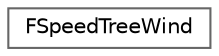 digraph "Graphical Class Hierarchy"
{
 // INTERACTIVE_SVG=YES
 // LATEX_PDF_SIZE
  bgcolor="transparent";
  edge [fontname=Helvetica,fontsize=10,labelfontname=Helvetica,labelfontsize=10];
  node [fontname=Helvetica,fontsize=10,shape=box,height=0.2,width=0.4];
  rankdir="LR";
  Node0 [id="Node000000",label="FSpeedTreeWind",height=0.2,width=0.4,color="grey40", fillcolor="white", style="filled",URL="$d0/d15/classFSpeedTreeWind.html",tooltip=" "];
}
